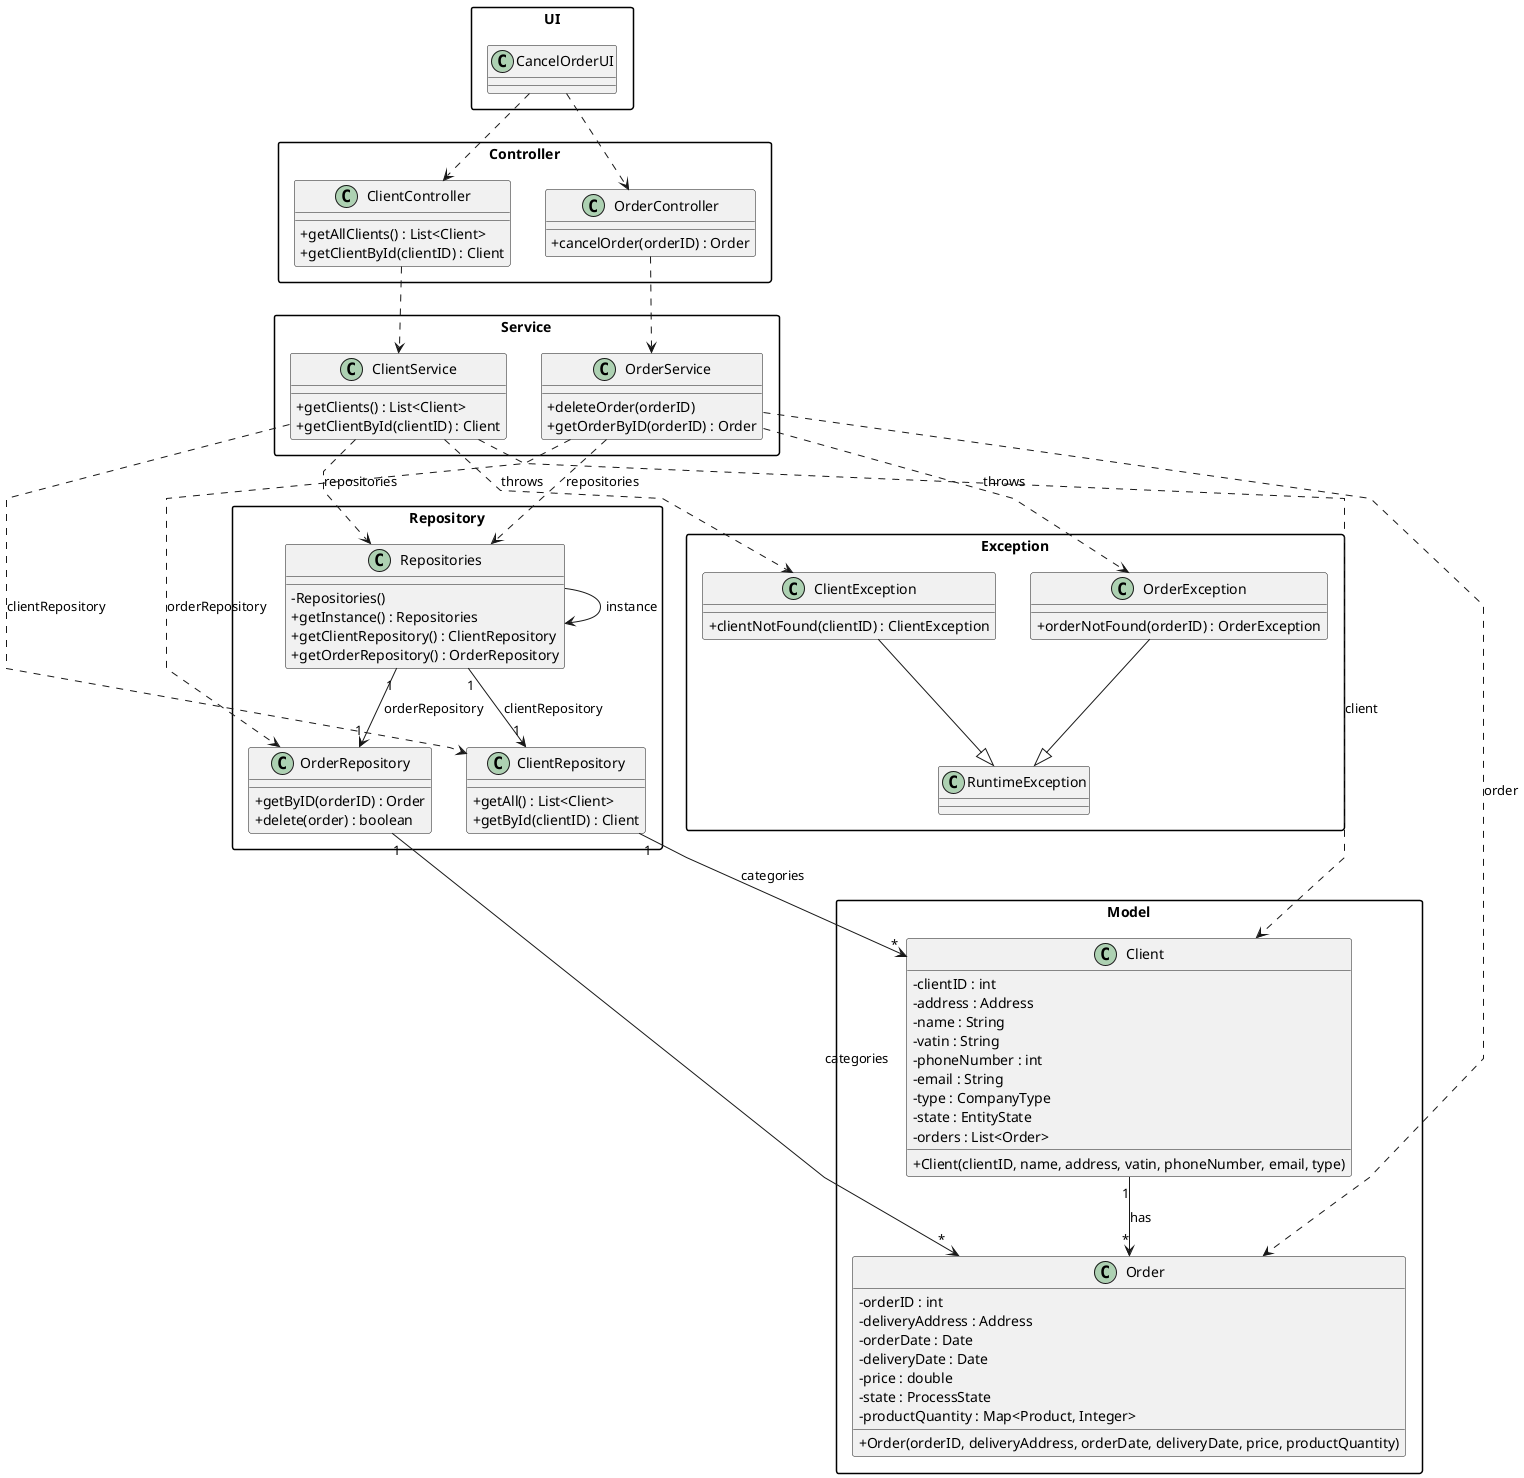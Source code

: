 @startuml
skinparam packageStyle rectangle
skinparam shadowing false
skinparam linetype polyline
skinparam classAttributeIconSize 0

package "UI" {
    class CancelOrderUI {
    }
}

package "Controller" {
    class ClientController {
        +getAllClients() : List<Client>
        +getClientById(clientID) : Client
    }

    class OrderController {
        +cancelOrder(orderID) : Order
    }
}

package "Service" {
    class ClientService {
        +getClients() : List<Client>
        +getClientById(clientID) : Client
    }

    class OrderService {
        +deleteOrder(orderID)
        +getOrderByID(orderID) : Order
    }
}

package "Repository" {
    class Repositories {
        -Repositories()
        +getInstance() : Repositories
        +getClientRepository() : ClientRepository
        +getOrderRepository() : OrderRepository
    }

    class ClientRepository {
        +getAll() : List<Client>
        +getById(clientID) : Client
    }

    class OrderRepository {
        +getByID(orderID) : Order
        +delete(order) : boolean
    }
}

package "Model" {
    class Client {
        -clientID : int
        -address : Address
        -name : String
        -vatin : String
        -phoneNumber : int
        -email : String
        -type : CompanyType
        -state : EntityState
        -orders : List<Order>
        +Client(clientID, name, address, vatin, phoneNumber, email, type)
    }

    class Order {
        -orderID : int
        -deliveryAddress : Address
        -orderDate : Date
        -deliveryDate : Date
        -price : double
        -state : ProcessState
        -productQuantity : Map<Product, Integer>
        +Order(orderID, deliveryAddress, orderDate, deliveryDate, price, productQuantity)
    }

}

package "Exception" {
    class ClientException {
        +clientNotFound(clientID) : ClientException
    }

    class OrderException {
        +orderNotFound(orderID) : OrderException
    }

    class RuntimeException
}


CancelOrderUI ..> ClientController
CancelOrderUI ..> OrderController
ClientController ..> ClientService
OrderController ..> OrderService
ClientService ..> Repositories : repositories
OrderService ..> Repositories : repositories
ClientService ..> ClientRepository : clientRepository
OrderService ..> OrderRepository : orderRepository
ClientService ..> Client : client
OrderService ..> Order : order
Repositories --> Repositories : instance
Repositories "1" --> "1" ClientRepository : clientRepository
Repositories "1" --> "1" OrderRepository : orderRepository
ClientRepository "1" --> "*" Client : categories
OrderRepository "1" --> "*" Order : categories
Client "1" --> "*" Order : has
ClientService ..> ClientException : throws
ClientException --|> RuntimeException
OrderService ..> OrderException : throws
OrderException --|> RuntimeException

@enduml
